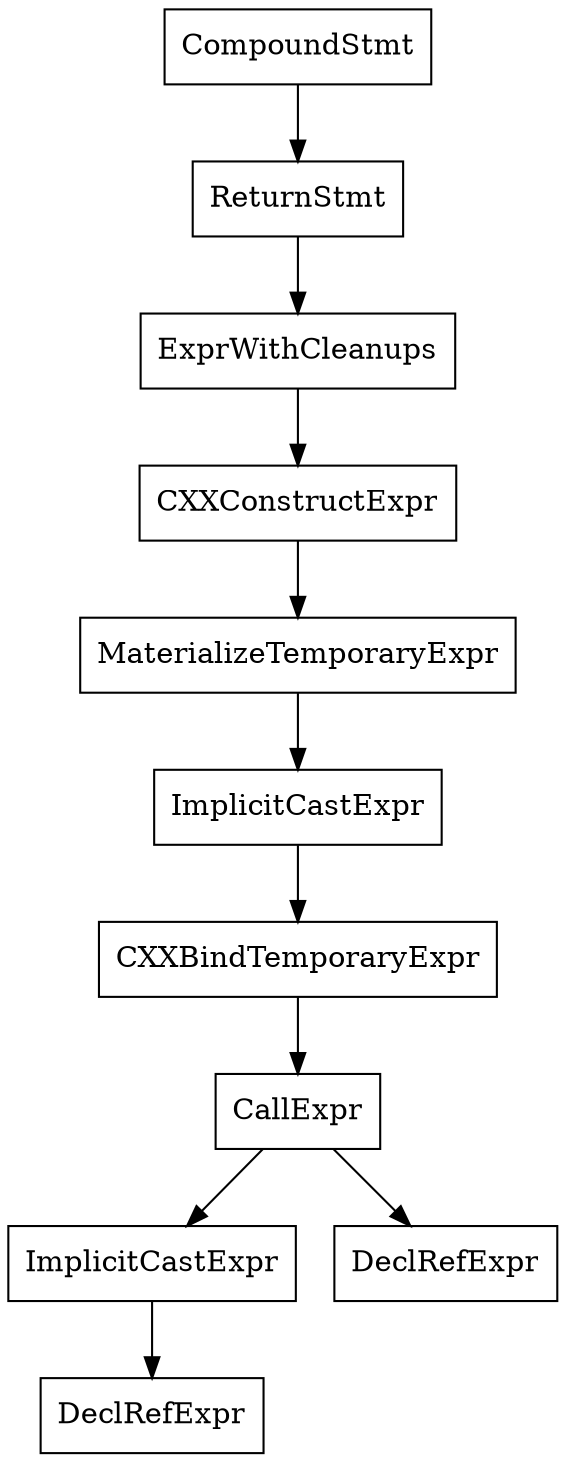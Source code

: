 digraph unnamed {

	Node0x5573ff4ca880 [shape=record,label="{CompoundStmt}"];
	Node0x5573ff4ca880 -> Node0x5573ff4ca870;
	Node0x5573ff4ca870 [shape=record,label="{ReturnStmt}"];
	Node0x5573ff4ca870 -> Node0x5573ff4ca858;
	Node0x5573ff4ca858 [shape=record,label="{ExprWithCleanups}"];
	Node0x5573ff4ca858 -> Node0x5573ff4ca828;
	Node0x5573ff4ca828 [shape=record,label="{CXXConstructExpr}"];
	Node0x5573ff4ca828 -> Node0x5573ff4ca7e0;
	Node0x5573ff4ca7e0 [shape=record,label="{MaterializeTemporaryExpr}"];
	Node0x5573ff4ca7e0 -> Node0x5573ff4ca7c8;
	Node0x5573ff4ca7c8 [shape=record,label="{ImplicitCastExpr}"];
	Node0x5573ff4ca7c8 -> Node0x5573ff4ca770;
	Node0x5573ff4ca770 [shape=record,label="{CXXBindTemporaryExpr}"];
	Node0x5573ff4ca770 -> Node0x5573ff4ca740;
	Node0x5573ff4ca740 [shape=record,label="{CallExpr}"];
	Node0x5573ff4ca740 -> Node0x5573ff4ca728;
	Node0x5573ff4ca740 -> Node0x5573ff4ca6a8;
	Node0x5573ff4ca728 [shape=record,label="{ImplicitCastExpr}"];
	Node0x5573ff4ca728 -> Node0x5573ff4ca678;
	Node0x5573ff4ca678 [shape=record,label="{DeclRefExpr}"];
	Node0x5573ff4ca6a8 [shape=record,label="{DeclRefExpr}"];
}
